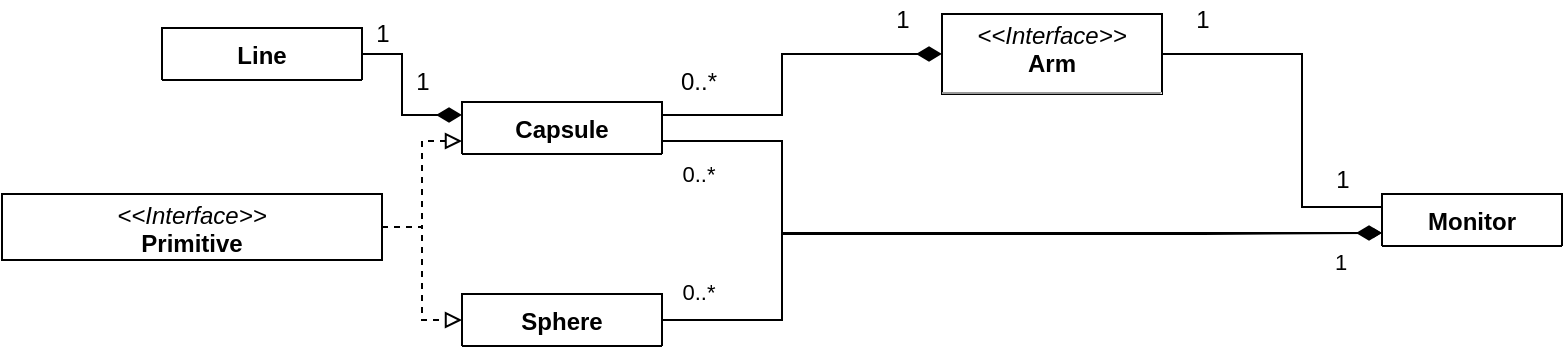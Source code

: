 <mxfile version="13.0.3" type="device"><diagram name="Page-1" id="929967ad-93f9-6ef4-fab6-5d389245f69c"><mxGraphModel dx="870" dy="519" grid="1" gridSize="10" guides="1" tooltips="1" connect="1" arrows="1" fold="1" page="1" pageScale="1.5" pageWidth="1169" pageHeight="826" background="none" math="0" shadow="0"><root><mxCell id="0" style=";html=1;"/><mxCell id="1" style=";html=1;" parent="0"/><mxCell id="1_B4_0tZ6F9BA0FpxolN-38" value="" style="resizable=0;html=1;align=left;verticalAlign=bottom;labelBackgroundColor=#ffffff;fontSize=10;" parent="1" connectable="0" vertex="1"><mxGeometry x="500" y="520" as="geometry"><mxPoint x="12" y="12" as="offset"/></mxGeometry></mxCell><mxCell id="0Bbf-FplWOkMVNfRmxn4-4" style="edgeStyle=orthogonalEdgeStyle;rounded=0;orthogonalLoop=1;jettySize=auto;html=1;exitX=1;exitY=0.5;exitDx=0;exitDy=0;entryX=0;entryY=0.75;entryDx=0;entryDy=0;dashed=1;endArrow=block;endFill=0;" parent="1" source="1_B4_0tZ6F9BA0FpxolN-42" target="1_B4_0tZ6F9BA0FpxolN-43" edge="1"><mxGeometry relative="1" as="geometry"/></mxCell><mxCell id="0Bbf-FplWOkMVNfRmxn4-5" style="edgeStyle=orthogonalEdgeStyle;rounded=0;orthogonalLoop=1;jettySize=auto;html=1;exitX=1;exitY=0.5;exitDx=0;exitDy=0;entryX=0;entryY=0.5;entryDx=0;entryDy=0;dashed=1;endArrow=block;endFill=0;" parent="1" source="1_B4_0tZ6F9BA0FpxolN-42" target="1_B4_0tZ6F9BA0FpxolN-54" edge="1"><mxGeometry relative="1" as="geometry"/></mxCell><mxCell id="1_B4_0tZ6F9BA0FpxolN-42" value="&lt;p style=&quot;margin: 0px ; margin-top: 4px ; text-align: center&quot;&gt;&lt;i&gt;&amp;lt;&amp;lt;Interface&amp;gt;&amp;gt;&lt;/i&gt;&lt;br&gt;&lt;b&gt;Primitive&lt;/b&gt;&lt;/p&gt;&lt;p style=&quot;margin: 0px ; margin-left: 4px&quot;&gt;+ pose: Vector&amp;lt;Vector&amp;lt;float&amp;gt;&amp;gt;&lt;/p&gt;&lt;hr size=&quot;1&quot;&gt;&lt;p style=&quot;margin: 0px ; margin-left: 4px&quot;&gt;+ closestDistanceToPoint()&lt;/p&gt;" style="verticalAlign=top;align=left;overflow=fill;fontSize=12;fontFamily=Helvetica;html=1;" parent="1" vertex="1"><mxGeometry x="230" y="580" width="190" height="33" as="geometry"/></mxCell><mxCell id="pLGlP2HeyfQmbXc_sN3S-1" value="&lt;p style=&quot;margin: 4px 0px 0px ; text-align: center&quot;&gt;&lt;i&gt;&amp;lt;&amp;lt;Interface&amp;gt;&amp;gt;&lt;/i&gt;&lt;br&gt;&lt;b&gt;Arm&lt;/b&gt;&lt;/p&gt;&lt;hr size=&quot;1&quot;&gt;&lt;p style=&quot;margin: 0px 0px 0px 4px&quot;&gt;+ base_position: Matrix4d&lt;br style=&quot;padding: 0px ; margin: 0px&quot;&gt;+ links: Vector&amp;lt;Primative&amp;gt;&lt;br&gt;&lt;/p&gt;&lt;p style=&quot;margin: 0px 0px 0px 4px&quot;&gt;+ nJoints: int&lt;/p&gt;&lt;p style=&quot;margin: 0px 0px 0px 4px&quot;&gt;+ nLinks: int&lt;/p&gt;&lt;p style=&quot;margin: 0px 0px 0px 4px&quot;&gt;+ nFrames: int&lt;/p&gt;&lt;hr size=&quot;1&quot;&gt;&lt;p style=&quot;margin: 0px 0px 0px 4px&quot;&gt;+ updatePose()&lt;br&gt;&lt;/p&gt;&lt;p style=&quot;margin: 0px 0px 0px 4px&quot;&gt;+ getPose()&lt;/p&gt;" style="verticalAlign=top;align=left;overflow=fill;fontSize=12;fontFamily=Helvetica;html=1;" parent="1" vertex="1"><mxGeometry x="700" y="490" width="110" height="40" as="geometry"/></mxCell><mxCell id="0Bbf-FplWOkMVNfRmxn4-11" style="edgeStyle=orthogonalEdgeStyle;rounded=0;orthogonalLoop=1;jettySize=auto;html=1;exitX=1;exitY=0.5;exitDx=0;exitDy=0;entryX=0;entryY=0.25;entryDx=0;entryDy=0;endArrow=none;endFill=0;" parent="1" source="pLGlP2HeyfQmbXc_sN3S-1" target="1_B4_0tZ6F9BA0FpxolN-1" edge="1"><mxGeometry relative="1" as="geometry"><mxPoint x="940" y="553" as="targetPoint"/><Array as="points"><mxPoint x="880" y="510"/><mxPoint x="880" y="587"/></Array><mxPoint x="850" y="486" as="sourcePoint"/></mxGeometry></mxCell><mxCell id="0Bbf-FplWOkMVNfRmxn4-10" style="edgeStyle=orthogonalEdgeStyle;rounded=0;orthogonalLoop=1;jettySize=auto;html=1;exitX=1;exitY=0.5;exitDx=0;exitDy=0;entryX=0;entryY=0.75;entryDx=0;entryDy=0;startArrow=none;startFill=0;endArrow=diamondThin;endFill=1;" parent="1" source="1_B4_0tZ6F9BA0FpxolN-54" target="1_B4_0tZ6F9BA0FpxolN-1" edge="1"><mxGeometry relative="1" as="geometry"><mxPoint x="820" y="520" as="targetPoint"/><Array as="points"><mxPoint x="620" y="643"/><mxPoint x="620" y="600"/><mxPoint x="830" y="600"/></Array></mxGeometry></mxCell><mxCell id="0Bbf-FplWOkMVNfRmxn4-12" value="1" style="edgeLabel;html=1;align=center;verticalAlign=middle;resizable=0;points=[];" parent="0Bbf-FplWOkMVNfRmxn4-10" vertex="1" connectable="0"><mxGeometry x="0.897" relative="1" as="geometry"><mxPoint y="14" as="offset"/></mxGeometry></mxCell><mxCell id="1_B4_0tZ6F9BA0FpxolN-54" value="Sphere" style="swimlane;fontStyle=1;align=center;verticalAlign=top;childLayout=stackLayout;horizontal=1;startSize=26;horizontalStack=0;resizeParent=1;resizeParentMax=0;resizeLast=0;collapsible=1;marginBottom=0;" parent="1" vertex="1" collapsed="1"><mxGeometry x="460" y="630" width="100" height="26" as="geometry"><mxRectangle x="450" y="630" width="160" height="90" as="alternateBounds"/></mxGeometry></mxCell><mxCell id="1_B4_0tZ6F9BA0FpxolN-55" value="+ n: int&#10;+ a: float&#10;+ b: float&#10;+ c: float" style="text;strokeColor=none;fillColor=none;align=left;verticalAlign=top;spacingLeft=4;spacingRight=4;overflow=hidden;rotatable=0;points=[[0,0.5],[1,0.5]];portConstraint=eastwest;" parent="1_B4_0tZ6F9BA0FpxolN-54" vertex="1"><mxGeometry y="26" width="100" height="64" as="geometry"/></mxCell><mxCell id="0Bbf-FplWOkMVNfRmxn4-9" style="edgeStyle=orthogonalEdgeStyle;rounded=0;orthogonalLoop=1;jettySize=auto;html=1;exitX=1;exitY=0.75;exitDx=0;exitDy=0;entryX=0;entryY=0.75;entryDx=0;entryDy=0;endArrow=diamondThin;endFill=1;startArrow=none;startFill=0;startSize=10;endSize=10;" parent="1" source="1_B4_0tZ6F9BA0FpxolN-43" target="1_B4_0tZ6F9BA0FpxolN-1" edge="1"><mxGeometry relative="1" as="geometry"><mxPoint x="820" y="520" as="targetPoint"/><Array as="points"><mxPoint x="620" y="554"/><mxPoint x="620" y="600"/></Array></mxGeometry></mxCell><mxCell id="0Bbf-FplWOkMVNfRmxn4-13" value="0..*" style="edgeLabel;html=1;align=center;verticalAlign=middle;resizable=0;points=[];" parent="0Bbf-FplWOkMVNfRmxn4-9" vertex="1" connectable="0"><mxGeometry x="-0.915" y="-1" relative="1" as="geometry"><mxPoint y="15.5" as="offset"/></mxGeometry></mxCell><mxCell id="liijBbOgtZUwfxfMvl38-2" style="edgeStyle=orthogonalEdgeStyle;rounded=0;orthogonalLoop=1;jettySize=auto;html=1;exitX=1;exitY=0.25;exitDx=0;exitDy=0;entryX=0;entryY=0.5;entryDx=0;entryDy=0;endArrow=diamondThin;endFill=1;startSize=10;endSize=10;" edge="1" parent="1" source="1_B4_0tZ6F9BA0FpxolN-43" target="pLGlP2HeyfQmbXc_sN3S-1"><mxGeometry relative="1" as="geometry"><Array as="points"><mxPoint x="620" y="541"/><mxPoint x="620" y="510"/></Array></mxGeometry></mxCell><mxCell id="1_B4_0tZ6F9BA0FpxolN-43" value="Capsule" style="swimlane;fontStyle=1;align=center;verticalAlign=top;childLayout=stackLayout;horizontal=1;startSize=26;horizontalStack=0;resizeParent=1;resizeParentMax=0;resizeLast=0;collapsible=1;marginBottom=0;" parent="1" vertex="1" collapsed="1"><mxGeometry x="460" y="534" width="100" height="26" as="geometry"><mxRectangle x="450" y="540" width="160" height="70" as="alternateBounds"/></mxGeometry></mxCell><mxCell id="1_B4_0tZ6F9BA0FpxolN-44" value="- radius&#10;- length" style="text;strokeColor=none;fillColor=none;align=left;verticalAlign=top;spacingLeft=4;spacingRight=4;overflow=hidden;rotatable=0;points=[[0,0.5],[1,0.5]];portConstraint=eastwest;" parent="1_B4_0tZ6F9BA0FpxolN-43" vertex="1"><mxGeometry y="26" width="100" height="44" as="geometry"/></mxCell><mxCell id="0Bbf-FplWOkMVNfRmxn4-3" style="edgeStyle=orthogonalEdgeStyle;rounded=0;orthogonalLoop=1;jettySize=auto;html=1;exitX=1;exitY=0.5;exitDx=0;exitDy=0;entryX=0;entryY=0.25;entryDx=0;entryDy=0;endArrow=diamondThin;endFill=1;startArrow=none;startFill=0;startSize=10;endSize=10;" parent="1" source="e4O9QOOghUDcDe7y4lYa-1" target="1_B4_0tZ6F9BA0FpxolN-43" edge="1"><mxGeometry relative="1" as="geometry"><Array as="points"><mxPoint x="430" y="510"/><mxPoint x="430" y="540"/></Array></mxGeometry></mxCell><mxCell id="0Bbf-FplWOkMVNfRmxn4-14" value="0..*" style="edgeLabel;html=1;align=center;verticalAlign=middle;resizable=0;points=[];" parent="1" vertex="1" connectable="0"><mxGeometry x="577.997" y="613" as="geometry"><mxPoint y="15.5" as="offset"/></mxGeometry></mxCell><mxCell id="0Bbf-FplWOkMVNfRmxn4-16" value="1" style="text;html=1;align=center;verticalAlign=middle;resizable=0;points=[];autosize=1;" parent="1" vertex="1"><mxGeometry x="670" y="483" width="20" height="20" as="geometry"/></mxCell><mxCell id="0Bbf-FplWOkMVNfRmxn4-17" value="1" style="text;html=1;align=center;verticalAlign=middle;resizable=0;points=[];autosize=1;" parent="1" vertex="1"><mxGeometry x="820" y="483" width="20" height="20" as="geometry"/></mxCell><mxCell id="0Bbf-FplWOkMVNfRmxn4-18" value="1" style="text;html=1;align=center;verticalAlign=middle;resizable=0;points=[];autosize=1;" parent="1" vertex="1"><mxGeometry x="890" y="563" width="20" height="20" as="geometry"/></mxCell><mxCell id="0Bbf-FplWOkMVNfRmxn4-19" value="1" style="text;html=1;align=center;verticalAlign=middle;resizable=0;points=[];autosize=1;" parent="1" vertex="1"><mxGeometry x="410" y="490" width="20" height="20" as="geometry"/></mxCell><mxCell id="0Bbf-FplWOkMVNfRmxn4-20" value="1" style="text;html=1;align=center;verticalAlign=middle;resizable=0;points=[];autosize=1;" parent="1" vertex="1"><mxGeometry x="430" y="514" width="20" height="20" as="geometry"/></mxCell><mxCell id="e4O9QOOghUDcDe7y4lYa-1" value="Line" style="swimlane;fontStyle=1;align=center;verticalAlign=top;childLayout=stackLayout;horizontal=1;startSize=26;horizontalStack=0;resizeParent=1;resizeParentMax=0;resizeLast=0;collapsible=1;marginBottom=0;" parent="1" vertex="1" collapsed="1"><mxGeometry x="310" y="497" width="100" height="26" as="geometry"><mxRectangle x="100" y="360" width="310" height="150" as="alternateBounds"/></mxGeometry></mxCell><mxCell id="e4O9QOOghUDcDe7y4lYa-2" value="- Vector3d basePoint&#10;- Vector3d endPoint&#10;- Vector3d projectionPoint(Vector3d Point)&#10;&#10;+Vector3d getBasePoint()&#10;+Vector3d getEndPoint()&#10;+double getShortestDistanceToVertex(Vector3d vertex)&#10;+double getShortestDistanceToLine(Line line)" style="text;strokeColor=none;fillColor=none;align=left;verticalAlign=top;spacingLeft=4;spacingRight=4;overflow=hidden;rotatable=0;points=[[0,0.5],[1,0.5]];portConstraint=eastwest;" parent="e4O9QOOghUDcDe7y4lYa-1" vertex="1"><mxGeometry y="26" width="100" height="124" as="geometry"/></mxCell><mxCell id="1_B4_0tZ6F9BA0FpxolN-1" value="Monitor" style="swimlane;fontStyle=1;align=center;verticalAlign=top;childLayout=stackLayout;horizontal=1;startSize=26;horizontalStack=0;resizeParent=1;resizeParentMax=0;resizeLast=0;collapsible=1;marginBottom=0;" parent="1" vertex="1" collapsed="1"><mxGeometry x="920" y="580" width="90" height="26" as="geometry"><mxRectangle x="980" y="490" width="210" height="122" as="alternateBounds"/></mxGeometry></mxCell><mxCell id="1_B4_0tZ6F9BA0FpxolN-2" value="+ arms: Arm&#10;+ obstacles: Vector&lt;&gt;" style="text;strokeColor=none;fillColor=none;align=left;verticalAlign=top;spacingLeft=4;spacingRight=4;overflow=hidden;rotatable=0;points=[[0,0.5],[1,0.5]];portConstraint=eastwest;" parent="1_B4_0tZ6F9BA0FpxolN-1" vertex="1"><mxGeometry y="26" width="90" height="34" as="geometry"/></mxCell><mxCell id="1_B4_0tZ6F9BA0FpxolN-3" value="" style="line;strokeWidth=1;fillColor=none;align=left;verticalAlign=middle;spacingTop=-1;spacingLeft=3;spacingRight=3;rotatable=0;labelPosition=right;points=[];portConstraint=eastwest;" parent="1_B4_0tZ6F9BA0FpxolN-1" vertex="1"><mxGeometry y="60" width="90" height="10" as="geometry"/></mxCell><mxCell id="1_B4_0tZ6F9BA0FpxolN-4" value="+ monitorCollisionWithObjects()&#10;+ monitorCollisionWithArm()" style="text;strokeColor=none;fillColor=none;align=left;verticalAlign=top;spacingLeft=4;spacingRight=4;overflow=hidden;rotatable=0;points=[[0,0.5],[1,0.5]];portConstraint=eastwest;" parent="1_B4_0tZ6F9BA0FpxolN-1" vertex="1"><mxGeometry y="70" width="90" height="52" as="geometry"/></mxCell><mxCell id="liijBbOgtZUwfxfMvl38-4" value="0..*" style="text;html=1;align=center;verticalAlign=middle;resizable=0;points=[];autosize=1;" vertex="1" parent="1"><mxGeometry x="563" y="514" width="30" height="20" as="geometry"/></mxCell></root></mxGraphModel></diagram></mxfile>